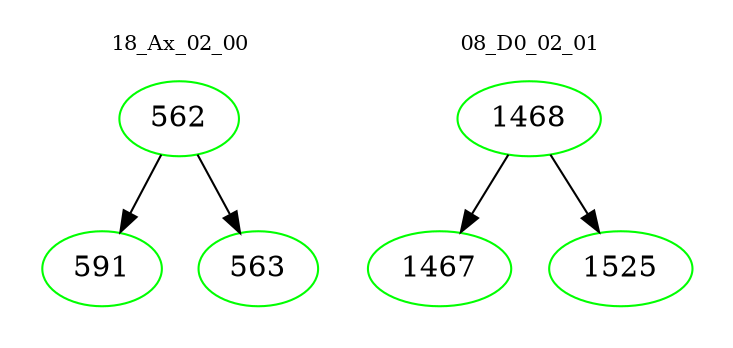 digraph{
subgraph cluster_0 {
color = white
label = "18_Ax_02_00";
fontsize=10;
T0_562 [label="562", color="green"]
T0_562 -> T0_591 [color="black"]
T0_591 [label="591", color="green"]
T0_562 -> T0_563 [color="black"]
T0_563 [label="563", color="green"]
}
subgraph cluster_1 {
color = white
label = "08_D0_02_01";
fontsize=10;
T1_1468 [label="1468", color="green"]
T1_1468 -> T1_1467 [color="black"]
T1_1467 [label="1467", color="green"]
T1_1468 -> T1_1525 [color="black"]
T1_1525 [label="1525", color="green"]
}
}
